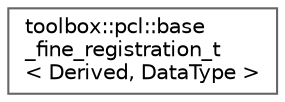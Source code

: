 digraph "Graphical Class Hierarchy"
{
 // LATEX_PDF_SIZE
  bgcolor="transparent";
  edge [fontname=Helvetica,fontsize=10,labelfontname=Helvetica,labelfontsize=10];
  node [fontname=Helvetica,fontsize=10,shape=box,height=0.2,width=0.4];
  rankdir="LR";
  Node0 [id="Node000000",label="toolbox::pcl::base\l_fine_registration_t\l\< Derived, DataType \>",height=0.2,width=0.4,color="grey40", fillcolor="white", style="filled",URL="$classtoolbox_1_1pcl_1_1base__fine__registration__t.html",tooltip="细配准算法的基类（CRTP模式） / Base class for fine registration algorithms (CRTP pattern)"];
}
